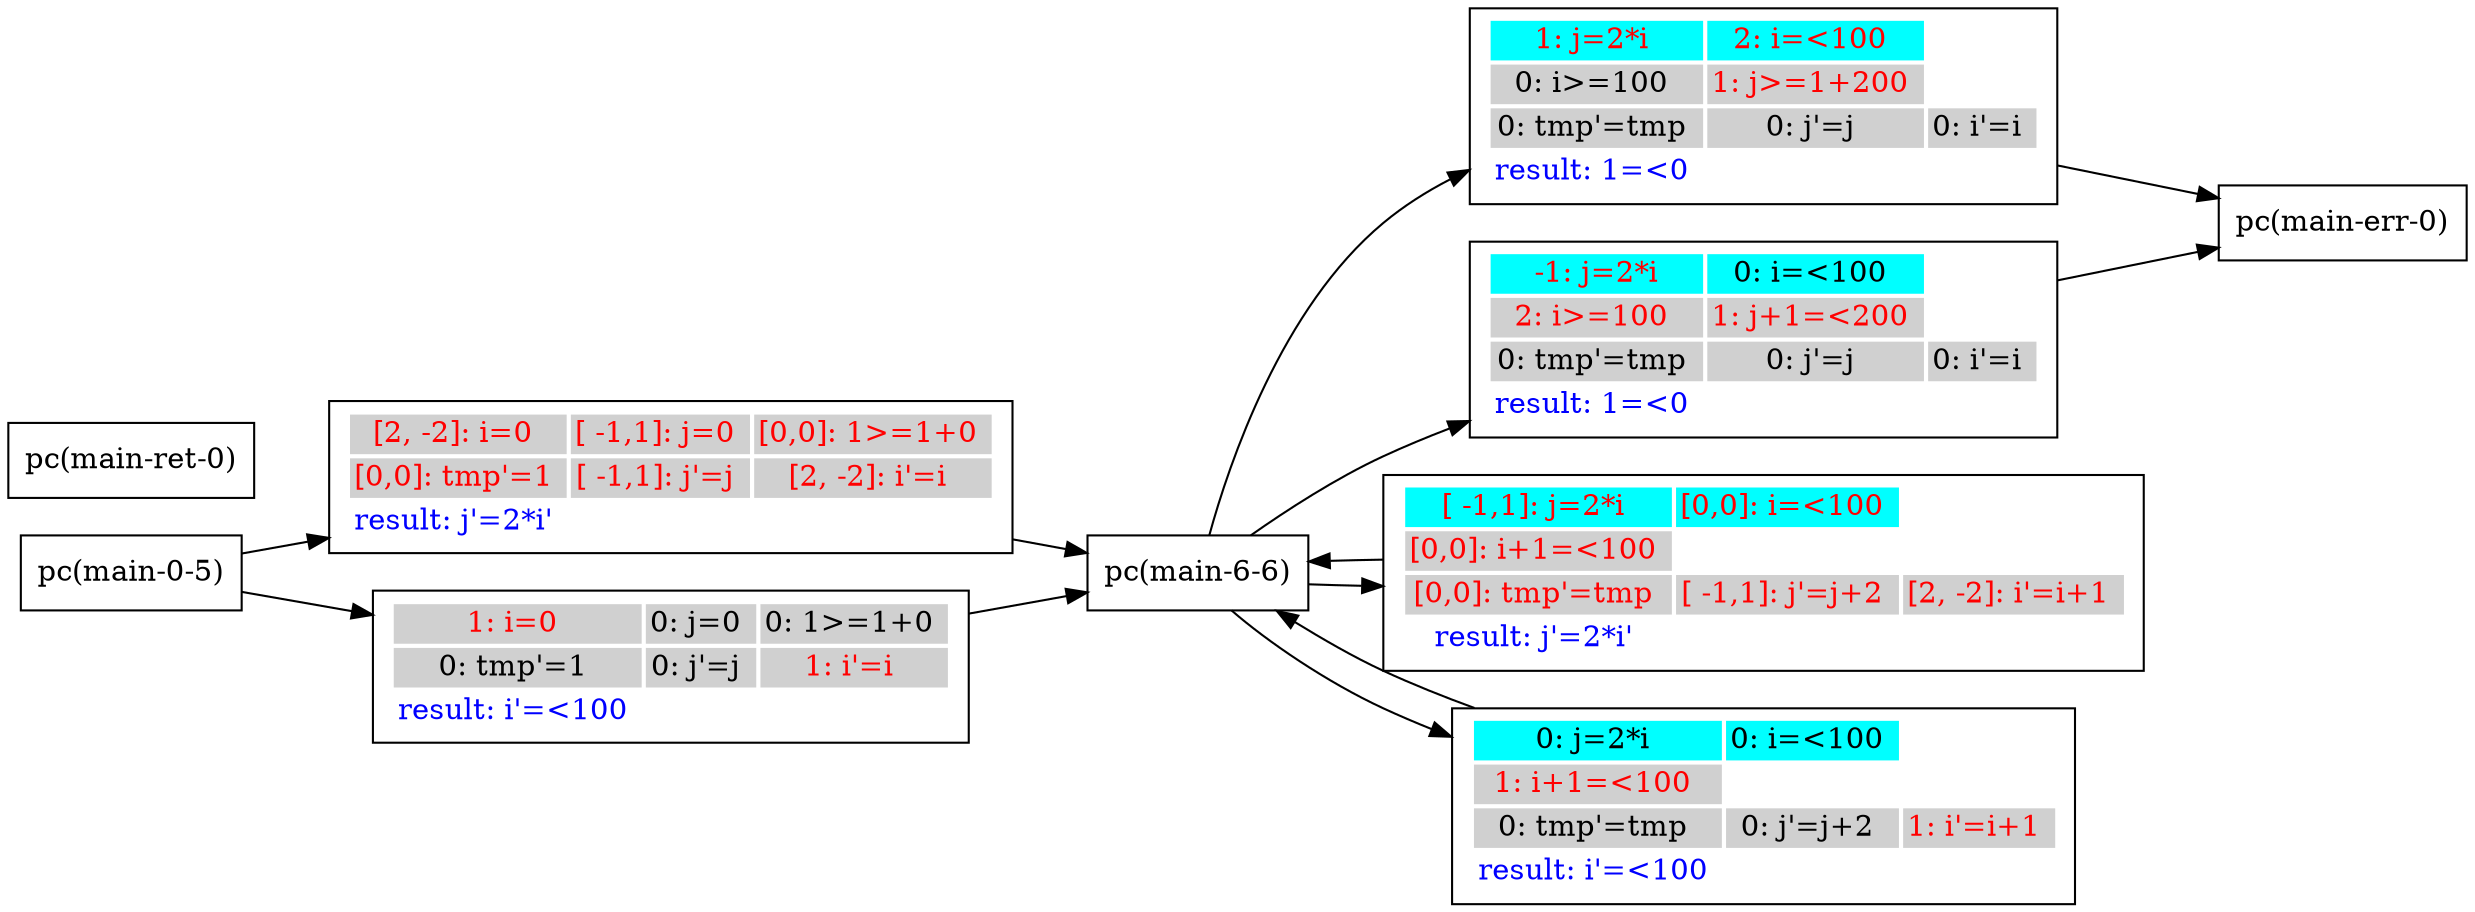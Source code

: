 digraph G {
 rankdir=LR 
 node [shape=box]
N1 [label="pc(main-0-5)"];
N3 [label="pc(main-6-6)"];
N5 [label="pc(main-err-0)"];
N7 [label="pc(main-ret-0)"];
N3 -> A1A0 ;
A1A0 -> N5 ;
A1A0 [ label=<<TABLE border="0"><TR><TD bgcolor = "#00FFFF"><FONT COLOR="red">1: j=2*i </FONT></TD><TD bgcolor = "#00FFFF"><FONT COLOR="red">2: i=&#060;100 </FONT></TD></TR><TR><TD bgcolor = "#D0D0D0"><FONT COLOR="black">0: i&#062;=100 </FONT></TD><TD bgcolor = "#D0D0D0"><FONT COLOR="red">1: j&#062;=1+200 </FONT></TD></TR><TR><TD bgcolor = "#D0D0D0"><FONT COLOR="black">0: tmp'=tmp </FONT></TD><TD bgcolor = "#D0D0D0"><FONT COLOR="black">0: j'=j </FONT></TD><TD bgcolor = "#D0D0D0"><FONT COLOR="black">0: i'=i </FONT></TD></TR><TR><TD bgcolor = "white"><FONT COLOR="blue">result: 1=&#060;0 </FONT></TD></TR></TABLE>>];
N3 -> A2A0 ;
A2A0 -> N5 ;
A2A0 [ label=<<TABLE border="0"><TR><TD bgcolor = "#00FFFF"><FONT COLOR="red"> -1: j=2*i </FONT></TD><TD bgcolor = "#00FFFF"><FONT COLOR="black">0: i=&#060;100 </FONT></TD></TR><TR><TD bgcolor = "#D0D0D0"><FONT COLOR="red">2: i&#062;=100 </FONT></TD><TD bgcolor = "#D0D0D0"><FONT COLOR="red">1: j+1=&#060;200 </FONT></TD></TR><TR><TD bgcolor = "#D0D0D0"><FONT COLOR="black">0: tmp'=tmp </FONT></TD><TD bgcolor = "#D0D0D0"><FONT COLOR="black">0: j'=j </FONT></TD><TD bgcolor = "#D0D0D0"><FONT COLOR="black">0: i'=i </FONT></TD></TR><TR><TD bgcolor = "white"><FONT COLOR="blue">result: 1=&#060;0 </FONT></TD></TR></TABLE>>];
N3 -> A3A0 ;
A3A0 -> N3 ;
A3A0 [ label=<<TABLE border="0"><TR><TD bgcolor = "#00FFFF"><FONT COLOR="red">[ -1,1]: j=2*i </FONT></TD><TD bgcolor = "#00FFFF"><FONT COLOR="red">[0,0]: i=&#060;100 </FONT></TD></TR><TR><TD bgcolor = "#D0D0D0"><FONT COLOR="red">[0,0]: i+1=&#060;100 </FONT></TD></TR><TR><TD bgcolor = "#D0D0D0"><FONT COLOR="red">[0,0]: tmp'=tmp </FONT></TD><TD bgcolor = "#D0D0D0"><FONT COLOR="red">[ -1,1]: j'=j+2 </FONT></TD><TD bgcolor = "#D0D0D0"><FONT COLOR="red">[2, -2]: i'=i+1 </FONT></TD></TR><TR><TD bgcolor = "white"><FONT COLOR="blue">result: j'=2*i' </FONT></TD></TR></TABLE>>];
N3 -> A3A1 ;
A3A1 -> N3 ;
A3A1 [ label=<<TABLE border="0"><TR><TD bgcolor = "#00FFFF"><FONT COLOR="black">0: j=2*i </FONT></TD><TD bgcolor = "#00FFFF"><FONT COLOR="black">0: i=&#060;100 </FONT></TD></TR><TR><TD bgcolor = "#D0D0D0"><FONT COLOR="red">1: i+1=&#060;100 </FONT></TD></TR><TR><TD bgcolor = "#D0D0D0"><FONT COLOR="black">0: tmp'=tmp </FONT></TD><TD bgcolor = "#D0D0D0"><FONT COLOR="black">0: j'=j+2 </FONT></TD><TD bgcolor = "#D0D0D0"><FONT COLOR="red">1: i'=i+1 </FONT></TD></TR><TR><TD bgcolor = "white"><FONT COLOR="blue">result: i'=&#060;100 </FONT></TD></TR></TABLE>>];
N1 -> A4A0 ;
A4A0 -> N3 ;
A4A0 [ label=<<TABLE border="0"><TR><TD bgcolor = "#D0D0D0"><FONT COLOR="red">[2, -2]: i=0 </FONT></TD><TD bgcolor = "#D0D0D0"><FONT COLOR="red">[ -1,1]: j=0 </FONT></TD><TD bgcolor = "#D0D0D0"><FONT COLOR="red">[0,0]: 1&#062;=1+0 </FONT></TD></TR><TR><TD bgcolor = "#D0D0D0"><FONT COLOR="red">[0,0]: tmp'=1 </FONT></TD><TD bgcolor = "#D0D0D0"><FONT COLOR="red">[ -1,1]: j'=j </FONT></TD><TD bgcolor = "#D0D0D0"><FONT COLOR="red">[2, -2]: i'=i </FONT></TD></TR><TR><TD bgcolor = "white"><FONT COLOR="blue">result: j'=2*i' </FONT></TD></TR></TABLE>>];
N1 -> A4A1 ;
A4A1 -> N3 ;
A4A1 [ label=<<TABLE border="0"><TR><TD bgcolor = "#D0D0D0"><FONT COLOR="red">1: i=0 </FONT></TD><TD bgcolor = "#D0D0D0"><FONT COLOR="black">0: j=0 </FONT></TD><TD bgcolor = "#D0D0D0"><FONT COLOR="black">0: 1&#062;=1+0 </FONT></TD></TR><TR><TD bgcolor = "#D0D0D0"><FONT COLOR="black">0: tmp'=1 </FONT></TD><TD bgcolor = "#D0D0D0"><FONT COLOR="black">0: j'=j </FONT></TD><TD bgcolor = "#D0D0D0"><FONT COLOR="red">1: i'=i </FONT></TD></TR><TR><TD bgcolor = "white"><FONT COLOR="blue">result: i'=&#060;100 </FONT></TD></TR></TABLE>>];
}
